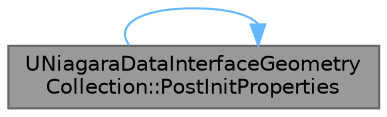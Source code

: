 digraph "UNiagaraDataInterfaceGeometryCollection::PostInitProperties"
{
 // INTERACTIVE_SVG=YES
 // LATEX_PDF_SIZE
  bgcolor="transparent";
  edge [fontname=Helvetica,fontsize=10,labelfontname=Helvetica,labelfontsize=10];
  node [fontname=Helvetica,fontsize=10,shape=box,height=0.2,width=0.4];
  rankdir="LR";
  Node1 [id="Node000001",label="UNiagaraDataInterfaceGeometry\lCollection::PostInitProperties",height=0.2,width=0.4,color="gray40", fillcolor="grey60", style="filled", fontcolor="black",tooltip="UObject Interface."];
  Node1 -> Node1 [id="edge1_Node000001_Node000001",color="steelblue1",style="solid",tooltip=" "];
}
